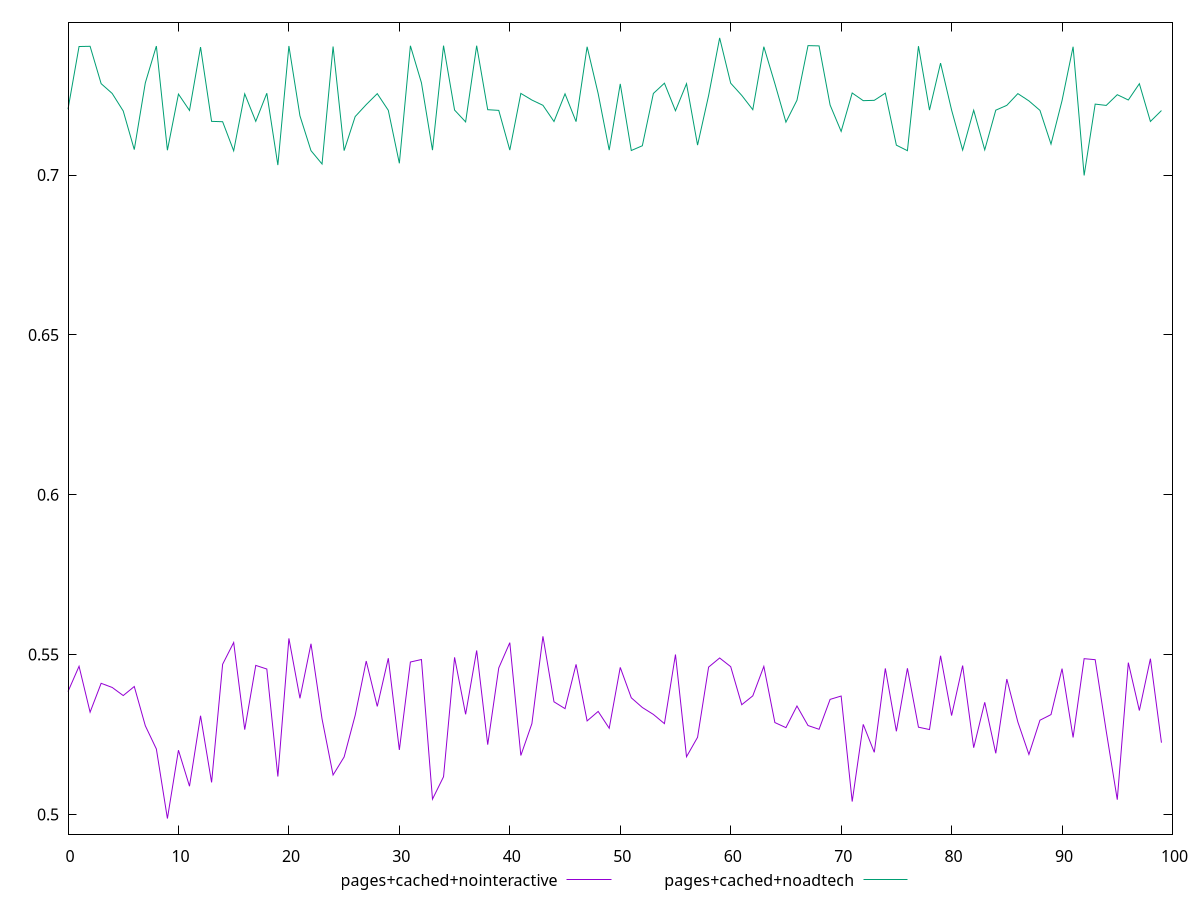 reset
set terminal svg size 640, 500 enhanced background rgb 'white'
set output "reprap/meta/score/comparison/line/3_vs_4.svg"

$pagesCachedNointeractive <<EOF
0 0.5384212623453064
1 0.5463379606476501
2 0.531981850017757
3 0.5410064912688588
4 0.5397136681764539
5 0.5371778565609809
6 0.5400092448782204
7 0.5277261806134921
8 0.5204665948926906
9 0.4987142483890919
10 0.5200843448843202
11 0.5088177517064175
12 0.5308682148509302
13 0.5100069650010043
14 0.5469672559571572
15 0.5537717287555394
16 0.5265182418104442
17 0.5466097725018904
18 0.5454765408765135
19 0.5118519991600697
20 0.5550604887249247
21 0.5363233857614768
22 0.5533741719142214
23 0.5298780864361722
24 0.512333465187359
25 0.5179720473952155
26 0.530986075312364
27 0.5479704940065138
28 0.5337793690721356
29 0.5488522803051366
30 0.5201759613833563
31 0.5476668783207246
32 0.5484505787843521
33 0.5047722632722216
34 0.5117796369757841
35 0.5491274062950096
36 0.5313108971003124
37 0.551279589519706
38 0.5218230300242515
39 0.5458147610216152
40 0.5537254309932905
41 0.5184331478659608
42 0.5283897025830846
43 0.5557012301041877
44 0.535222533278455
45 0.5330852687874206
46 0.5469335924879103
47 0.5292452943299943
48 0.532210669544587
49 0.5269481475151374
50 0.5459859780186456
51 0.5364777853155982
52 0.5334445403370541
53 0.5312757278518623
54 0.5283968762156658
55 0.5500114003219347
56 0.5180380396142064
57 0.5241175044892263
58 0.5460757943749017
59 0.5489283590211053
60 0.5462159845986156
61 0.5343124898856151
62 0.5370811693465175
63 0.5462955245696355
64 0.5287322437782283
65 0.5271403273044991
66 0.5339069001494735
67 0.5278030000615243
68 0.5266285483056343
69 0.5359810214993437
70 0.5370288467686245
71 0.5040168462839391
72 0.5281617984117203
73 0.5194242047556427
74 0.5456609377957236
75 0.5259998291040056
76 0.5457010335622714
77 0.527283798879023
78 0.5265458010494595
79 0.5496347039443445
80 0.5309185677611017
81 0.5465651224739454
82 0.5208660538445747
83 0.5350689570932594
84 0.5191150234440833
85 0.5423391434846272
86 0.5288910559923329
87 0.5187566444261201
88 0.5294628134954781
89 0.5312233907423947
90 0.5455959584555689
91 0.5240731257313606
92 0.5487160870542308
93 0.548397168827393
94 0.5260430448746266
95 0.504611914538391
96 0.5474715609613816
97 0.532497004119557
98 0.5487058137750637
99 0.5224395459081532
EOF

$pagesCachedNoadtech <<EOF
0 0.7205822506806203
1 0.7401991465160057
2 0.7402682282628814
3 0.7285819919177368
4 0.72551947026971
5 0.7200329032381521
6 0.7079532687028853
7 0.7288316252060218
8 0.7403475327290701
9 0.707759862669098
10 0.7253186967645661
11 0.7202008981273434
12 0.7400307176384896
13 0.7167874802337169
14 0.716679146286955
15 0.7075793777629918
16 0.7253895827845542
17 0.7167966564787469
18 0.7255840638356659
19 0.703108147341796
20 0.7403671383561174
21 0.7185238897855217
22 0.707624684672159
23 0.703453545830485
24 0.7401931388899772
25 0.7076351489643307
26 0.7182859948336282
27 0.7220259225341339
28 0.7254563670054134
29 0.7202403353236341
30 0.7036685331466285
31 0.7404333554294845
32 0.7288425269167474
33 0.7077853424045881
34 0.7404738317399193
35 0.7203229554841076
36 0.7166162907628741
37 0.740458603965792
38 0.7204370075733791
39 0.7202243557678389
40 0.7078048906087625
41 0.7255321689570684
42 0.723458304536065
43 0.721808607466198
44 0.7167408698049497
45 0.7254004726290207
46 0.7166975876350411
47 0.7401256189678181
48 0.7254717429100467
49 0.7077972692141026
50 0.7285199475128675
51 0.7076690652012213
52 0.7091579440130832
53 0.7255210492759224
54 0.7287262180210813
55 0.7201111468178567
56 0.7285721249865514
57 0.7093572558642598
58 0.7248672275343199
59 0.7428927541618515
60 0.7287264367195008
61 0.7249102573099413
62 0.7204433286004268
63 0.7401380559121068
64 0.728592357938418
65 0.7165435530586151
66 0.7233910311512056
67 0.7404807673131816
68 0.7403951852394232
69 0.7218977830706907
70 0.7136457299713349
71 0.725664870376884
72 0.7232611024496179
73 0.7233679834031304
74 0.7256151254058242
75 0.7093418946507777
76 0.7076171700844921
77 0.740309558218309
78 0.7203149382082736
79 0.7350161979214976
80 0.7203217359556328
81 0.7078084554982069
82 0.7202689614671612
83 0.7078806241413177
84 0.7202835562847499
85 0.7218025317129374
86 0.725463618716025
87 0.7231899264485552
88 0.7202255500270031
89 0.7096697083777996
90 0.7232858627947526
91 0.7401319696009284
92 0.6998718858472739
93 0.7221850363741751
94 0.7217750742529776
95 0.7251305899210334
96 0.7234696231942938
97 0.728564961433571
98 0.7167577813024638
99 0.7201682994005637
EOF

set key outside below
set yrange [0.4938306782736367:0.7477763242773067]

plot \
  $pagesCachedNointeractive title "pages+cached+nointeractive" with line, \
  $pagesCachedNoadtech title "pages+cached+noadtech" with line, \


reset